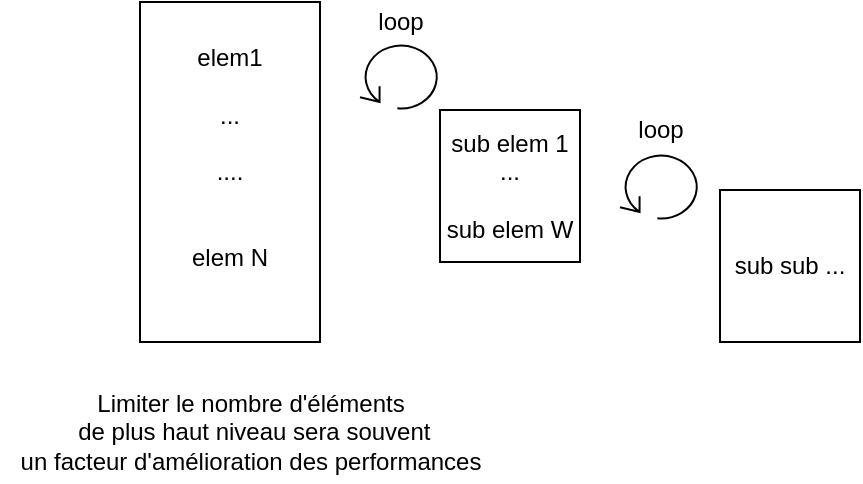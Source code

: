 <mxfile version="12.6.5" type="github">
  <diagram id="SFatx6inJWGA613mugG9" name="Page-1">
    <mxGraphModel dx="1182" dy="764" grid="1" gridSize="10" guides="1" tooltips="1" connect="1" arrows="1" fold="1" page="1" pageScale="1" pageWidth="850" pageHeight="1100" math="0" shadow="0">
      <root>
        <mxCell id="0"/>
        <mxCell id="1" value="user flow" style="locked=1;" parent="0" visible="0"/>
        <mxCell id="yeLjzOHxYckcCx6usaHH-2" value="actor" style="shape=umlActor;verticalLabelPosition=bottom;labelBackgroundColor=#ffffff;verticalAlign=top;html=1;outlineConnect=0;" parent="1" vertex="1">
          <mxGeometry x="10" y="180" width="40" height="75" as="geometry"/>
        </mxCell>
        <mxCell id="yeLjzOHxYckcCx6usaHH-8" value="" style="strokeWidth=1;shadow=0;dashed=0;align=center;html=1;shape=mxgraph.mockup.containers.browserWindow;rSize=0;strokeColor=#666666;strokeColor2=#008cff;strokeColor3=#c4c4c4;mainText=,;recursiveResize=0;" parent="1" vertex="1">
          <mxGeometry x="80" y="50" width="360" height="310" as="geometry"/>
        </mxCell>
        <mxCell id="yeLjzOHxYckcCx6usaHH-9" value="occ app" style="strokeWidth=1;shadow=0;dashed=0;align=center;html=1;shape=mxgraph.mockup.containers.anchor;fontSize=17;fontColor=#666666;align=left;" parent="yeLjzOHxYckcCx6usaHH-8" vertex="1">
          <mxGeometry x="60" y="12" width="110" height="26" as="geometry"/>
        </mxCell>
        <mxCell id="yeLjzOHxYckcCx6usaHH-10" value="https://cockpit.mydelivery.airbus.corp" style="strokeWidth=1;shadow=0;dashed=0;align=center;html=1;shape=mxgraph.mockup.containers.anchor;rSize=0;fontSize=12;fontColor=#666666;align=left;" parent="yeLjzOHxYckcCx6usaHH-8" vertex="1">
          <mxGeometry x="130" y="60" width="250" height="26" as="geometry"/>
        </mxCell>
        <mxCell id="yeLjzOHxYckcCx6usaHH-11" value="React app" style="rounded=1;whiteSpace=wrap;html=1;fontSize=17;fillColor=#dae8fc;strokeColor=#6c8ebf;fontColor=#007FFF;" parent="yeLjzOHxYckcCx6usaHH-8" vertex="1">
          <mxGeometry x="83" y="156" width="207" height="114" as="geometry"/>
        </mxCell>
        <mxCell id="yeLjzOHxYckcCx6usaHH-14" value="Platform API" style="ellipse;shape=cloud;whiteSpace=wrap;html=1;fontSize=17;fillColor=#ffe6cc;strokeColor=#d79b00;fontColor=#FF8000;" parent="1" vertex="1">
          <mxGeometry x="570" y="160" width="220" height="200" as="geometry"/>
        </mxCell>
        <mxCell id="yeLjzOHxYckcCx6usaHH-17" value="" style="endArrow=classic;startArrow=classic;html=1;fontSize=17;fontColor=#007FFF;fillColor=#f8cecc;strokeColor=#b85450;" parent="1" edge="1">
          <mxGeometry width="50" height="50" relative="1" as="geometry">
            <mxPoint x="460" y="217" as="sourcePoint"/>
            <mxPoint x="570" y="217" as="targetPoint"/>
          </mxGeometry>
        </mxCell>
        <mxCell id="yeLjzOHxYckcCx6usaHH-18" value="" style="endArrow=classic;startArrow=classic;html=1;fontSize=17;fontColor=#007FFF;fillColor=#f8cecc;strokeColor=#b85450;" parent="1" edge="1">
          <mxGeometry width="50" height="50" relative="1" as="geometry">
            <mxPoint x="460" y="238.5" as="sourcePoint"/>
            <mxPoint x="570" y="238.5" as="targetPoint"/>
          </mxGeometry>
        </mxCell>
        <mxCell id="yeLjzOHxYckcCx6usaHH-19" value="" style="endArrow=classic;startArrow=classic;html=1;fontSize=17;fontColor=#007FFF;fillColor=#f8cecc;strokeColor=#b85450;" parent="1" edge="1">
          <mxGeometry width="50" height="50" relative="1" as="geometry">
            <mxPoint x="460" y="290" as="sourcePoint"/>
            <mxPoint x="570" y="290" as="targetPoint"/>
          </mxGeometry>
        </mxCell>
        <mxCell id="yeLjzOHxYckcCx6usaHH-20" value="" style="endArrow=classic;startArrow=classic;html=1;fontSize=17;fontColor=#007FFF;fillColor=#f8cecc;strokeColor=#b85450;" parent="1" edge="1">
          <mxGeometry width="50" height="50" relative="1" as="geometry">
            <mxPoint x="460" y="310" as="sourcePoint"/>
            <mxPoint x="570" y="310" as="targetPoint"/>
          </mxGeometry>
        </mxCell>
        <mxCell id="yeLjzOHxYckcCx6usaHH-21" value="" style="endArrow=classic;startArrow=classic;html=1;fontSize=17;fontColor=#007FFF;fillColor=#f8cecc;strokeColor=#b85450;" parent="1" edge="1">
          <mxGeometry width="50" height="50" relative="1" as="geometry">
            <mxPoint x="460" y="329" as="sourcePoint"/>
            <mxPoint x="570" y="329" as="targetPoint"/>
          </mxGeometry>
        </mxCell>
        <mxCell id="yeLjzOHxYckcCx6usaHH-22" value="&lt;b&gt;&lt;font color=&quot;#cc0000&quot;&gt;...&lt;/font&gt;&lt;/b&gt;" style="text;html=1;align=center;verticalAlign=middle;resizable=0;points=[];autosize=1;fontSize=17;fontColor=#007FFF;" parent="1" vertex="1">
          <mxGeometry x="500" y="245" width="30" height="30" as="geometry"/>
        </mxCell>
        <mxCell id="yeLjzOHxYckcCx6usaHH-23" value="One page or action &lt;br&gt;could require &lt;br&gt;multiple API calls" style="text;html=1;align=center;verticalAlign=middle;resizable=0;points=[];autosize=1;fontSize=17;fontColor=#FF8000;" parent="1" vertex="1">
          <mxGeometry x="440" y="340" width="160" height="70" as="geometry"/>
        </mxCell>
        <mxCell id="Cu2Z_MZiyGJVQvHpQqnQ-1" value="loop problem" parent="0"/>
        <mxCell id="Cu2Z_MZiyGJVQvHpQqnQ-2" value="" style="shape=mxgraph.bpmn.loop;html=1;outlineConnect=0;" vertex="1" parent="Cu2Z_MZiyGJVQvHpQqnQ-1">
          <mxGeometry x="250" y="130" width="40" height="34" as="geometry"/>
        </mxCell>
        <mxCell id="Cu2Z_MZiyGJVQvHpQqnQ-4" value="elem1&lt;br&gt;&lt;br&gt;...&lt;br&gt;&lt;br&gt;....&lt;br&gt;&lt;br&gt;&lt;br&gt;elem N&lt;br&gt;&lt;br&gt;" style="rounded=0;whiteSpace=wrap;html=1;" vertex="1" parent="Cu2Z_MZiyGJVQvHpQqnQ-1">
          <mxGeometry x="140" y="110" width="90" height="170" as="geometry"/>
        </mxCell>
        <mxCell id="Cu2Z_MZiyGJVQvHpQqnQ-5" value="sub elem 1&lt;br&gt;...&lt;br&gt;&lt;br&gt;sub elem W&lt;br&gt;" style="rounded=0;whiteSpace=wrap;html=1;" vertex="1" parent="Cu2Z_MZiyGJVQvHpQqnQ-1">
          <mxGeometry x="290" y="164" width="70" height="76" as="geometry"/>
        </mxCell>
        <mxCell id="Cu2Z_MZiyGJVQvHpQqnQ-6" value="" style="shape=mxgraph.bpmn.loop;html=1;outlineConnect=0;" vertex="1" parent="Cu2Z_MZiyGJVQvHpQqnQ-1">
          <mxGeometry x="380" y="185" width="40" height="34" as="geometry"/>
        </mxCell>
        <mxCell id="Cu2Z_MZiyGJVQvHpQqnQ-7" value="sub sub ..." style="rounded=0;whiteSpace=wrap;html=1;" vertex="1" parent="Cu2Z_MZiyGJVQvHpQqnQ-1">
          <mxGeometry x="430" y="204" width="70" height="76" as="geometry"/>
        </mxCell>
        <mxCell id="Cu2Z_MZiyGJVQvHpQqnQ-8" value="loop" style="text;html=1;align=center;verticalAlign=middle;resizable=0;points=[];autosize=1;" vertex="1" parent="Cu2Z_MZiyGJVQvHpQqnQ-1">
          <mxGeometry x="250" y="110" width="40" height="20" as="geometry"/>
        </mxCell>
        <mxCell id="Cu2Z_MZiyGJVQvHpQqnQ-9" value="loop" style="text;html=1;align=center;verticalAlign=middle;resizable=0;points=[];autosize=1;" vertex="1" parent="Cu2Z_MZiyGJVQvHpQqnQ-1">
          <mxGeometry x="380" y="164" width="40" height="20" as="geometry"/>
        </mxCell>
        <mxCell id="Cu2Z_MZiyGJVQvHpQqnQ-10" value="Limiter le nombre d&#39;éléments&lt;br&gt;&amp;nbsp;de plus haut niveau sera souvent &lt;br&gt;un facteur d&#39;amélioration des performances" style="text;html=1;align=center;verticalAlign=middle;resizable=0;points=[];autosize=1;" vertex="1" parent="Cu2Z_MZiyGJVQvHpQqnQ-1">
          <mxGeometry x="70" y="300" width="250" height="50" as="geometry"/>
        </mxCell>
      </root>
    </mxGraphModel>
  </diagram>
</mxfile>
